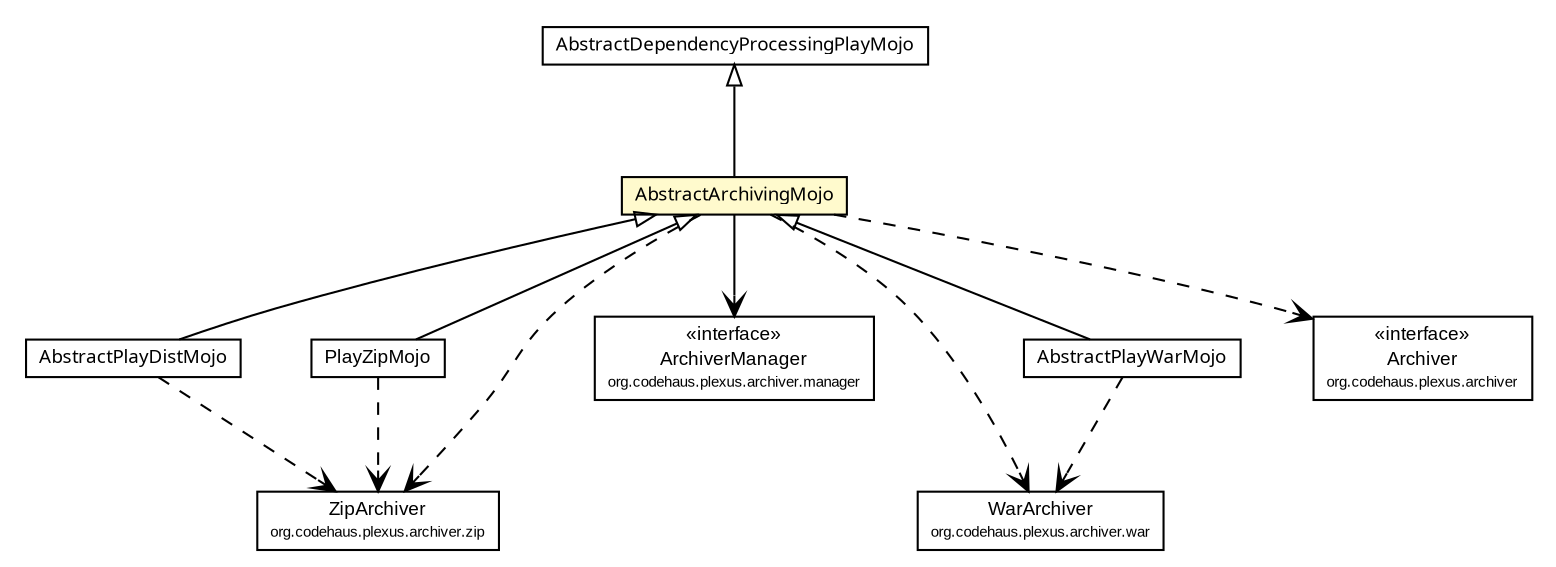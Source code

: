 #!/usr/local/bin/dot
#
# Class diagram 
# Generated by UmlGraph version 4.6 (http://www.spinellis.gr/sw/umlgraph)
#

digraph G {
	edge [fontname="arial",fontsize=10,labelfontname="arial",labelfontsize=10];
	node [fontname="arial",fontsize=10,shape=plaintext];
	// com.google.code.play.PlayZipMojo
	c1197 [label=<<table border="0" cellborder="1" cellspacing="0" cellpadding="2" port="p" href="./PlayZipMojo.html">
		<tr><td><table border="0" cellspacing="0" cellpadding="1">
			<tr><td> PlayZipMojo </td></tr>
		</table></td></tr>
		</table>>, fontname="arial", fontcolor="black", fontsize=9.0];
	// com.google.code.play.AbstractPlayWarMojo
	c1219 [label=<<table border="0" cellborder="1" cellspacing="0" cellpadding="2" port="p" href="./AbstractPlayWarMojo.html">
		<tr><td><table border="0" cellspacing="0" cellpadding="1">
			<tr><td><font face="ariali"> AbstractPlayWarMojo </font></td></tr>
		</table></td></tr>
		</table>>, fontname="arial", fontcolor="black", fontsize=9.0];
	// com.google.code.play.AbstractPlayDistMojo
	c1225 [label=<<table border="0" cellborder="1" cellspacing="0" cellpadding="2" port="p" href="./AbstractPlayDistMojo.html">
		<tr><td><table border="0" cellspacing="0" cellpadding="1">
			<tr><td><font face="ariali"> AbstractPlayDistMojo </font></td></tr>
		</table></td></tr>
		</table>>, fontname="arial", fontcolor="black", fontsize=9.0];
	// com.google.code.play.AbstractDependencyProcessingPlayMojo
	c1226 [label=<<table border="0" cellborder="1" cellspacing="0" cellpadding="2" port="p" href="./AbstractDependencyProcessingPlayMojo.html">
		<tr><td><table border="0" cellspacing="0" cellpadding="1">
			<tr><td><font face="ariali"> AbstractDependencyProcessingPlayMojo </font></td></tr>
		</table></td></tr>
		</table>>, fontname="arial", fontcolor="black", fontsize=9.0];
	// com.google.code.play.AbstractArchivingMojo
	c1227 [label=<<table border="0" cellborder="1" cellspacing="0" cellpadding="2" port="p" bgcolor="lemonChiffon" href="./AbstractArchivingMojo.html">
		<tr><td><table border="0" cellspacing="0" cellpadding="1">
			<tr><td><font face="ariali"> AbstractArchivingMojo </font></td></tr>
		</table></td></tr>
		</table>>, fontname="arial", fontcolor="black", fontsize=9.0];
	//com.google.code.play.PlayZipMojo extends com.google.code.play.AbstractArchivingMojo
	c1227:p -> c1197:p [dir=back,arrowtail=empty];
	//com.google.code.play.AbstractPlayWarMojo extends com.google.code.play.AbstractArchivingMojo
	c1227:p -> c1219:p [dir=back,arrowtail=empty];
	//com.google.code.play.AbstractPlayDistMojo extends com.google.code.play.AbstractArchivingMojo
	c1227:p -> c1225:p [dir=back,arrowtail=empty];
	//com.google.code.play.AbstractArchivingMojo extends com.google.code.play.AbstractDependencyProcessingPlayMojo
	c1226:p -> c1227:p [dir=back,arrowtail=empty];
	// com.google.code.play.AbstractArchivingMojo NAVASSOC org.codehaus.plexus.archiver.manager.ArchiverManager
	c1227:p -> c1230:p [taillabel="", label="", headlabel="", fontname="arial", fontcolor="black", fontsize=10.0, color="black", arrowhead=open];
	// com.google.code.play.PlayZipMojo DEPEND org.codehaus.plexus.archiver.zip.ZipArchiver
	c1197:p -> c1231:p [taillabel="", label="", headlabel="", fontname="arial", fontcolor="black", fontsize=10.0, color="black", arrowhead=open, style=dashed];
	// com.google.code.play.AbstractPlayWarMojo DEPEND org.codehaus.plexus.archiver.war.WarArchiver
	c1219:p -> c1232:p [taillabel="", label="", headlabel="", fontname="arial", fontcolor="black", fontsize=10.0, color="black", arrowhead=open, style=dashed];
	// com.google.code.play.AbstractPlayDistMojo DEPEND org.codehaus.plexus.archiver.zip.ZipArchiver
	c1225:p -> c1231:p [taillabel="", label="", headlabel="", fontname="arial", fontcolor="black", fontsize=10.0, color="black", arrowhead=open, style=dashed];
	// com.google.code.play.AbstractArchivingMojo DEPEND org.codehaus.plexus.archiver.war.WarArchiver
	c1227:p -> c1232:p [taillabel="", label="", headlabel="", fontname="arial", fontcolor="black", fontsize=10.0, color="black", arrowhead=open, style=dashed];
	// com.google.code.play.AbstractArchivingMojo DEPEND org.codehaus.plexus.archiver.Archiver
	c1227:p -> c1233:p [taillabel="", label="", headlabel="", fontname="arial", fontcolor="black", fontsize=10.0, color="black", arrowhead=open, style=dashed];
	// com.google.code.play.AbstractArchivingMojo DEPEND org.codehaus.plexus.archiver.zip.ZipArchiver
	c1227:p -> c1231:p [taillabel="", label="", headlabel="", fontname="arial", fontcolor="black", fontsize=10.0, color="black", arrowhead=open, style=dashed];
	// org.codehaus.plexus.archiver.manager.ArchiverManager
	c1230 [label=<<table border="0" cellborder="1" cellspacing="0" cellpadding="2" port="p" href="http://maven-play-plugin.googlecode.com/svn/apidocs/org/codehaus/plexus/plexus-archiver/2.4.4/org/codehaus/plexus/archiver/manager/ArchiverManager.html">
		<tr><td><table border="0" cellspacing="0" cellpadding="1">
			<tr><td> &laquo;interface&raquo; </td></tr>
			<tr><td> ArchiverManager </td></tr>
			<tr><td><font point-size="7.0"> org.codehaus.plexus.archiver.manager </font></td></tr>
		</table></td></tr>
		</table>>, fontname="arial", fontcolor="black", fontsize=9.0];
	// org.codehaus.plexus.archiver.war.WarArchiver
	c1232 [label=<<table border="0" cellborder="1" cellspacing="0" cellpadding="2" port="p" href="http://maven-play-plugin.googlecode.com/svn/apidocs/org/codehaus/plexus/plexus-archiver/2.4.4/org/codehaus/plexus/archiver/war/WarArchiver.html">
		<tr><td><table border="0" cellspacing="0" cellpadding="1">
			<tr><td> WarArchiver </td></tr>
			<tr><td><font point-size="7.0"> org.codehaus.plexus.archiver.war </font></td></tr>
		</table></td></tr>
		</table>>, fontname="arial", fontcolor="black", fontsize=9.0];
	// org.codehaus.plexus.archiver.Archiver
	c1233 [label=<<table border="0" cellborder="1" cellspacing="0" cellpadding="2" port="p" href="http://maven-play-plugin.googlecode.com/svn/apidocs/org/codehaus/plexus/plexus-archiver/2.4.4/org/codehaus/plexus/archiver/Archiver.html">
		<tr><td><table border="0" cellspacing="0" cellpadding="1">
			<tr><td> &laquo;interface&raquo; </td></tr>
			<tr><td> Archiver </td></tr>
			<tr><td><font point-size="7.0"> org.codehaus.plexus.archiver </font></td></tr>
		</table></td></tr>
		</table>>, fontname="arial", fontcolor="black", fontsize=9.0];
	// org.codehaus.plexus.archiver.zip.ZipArchiver
	c1231 [label=<<table border="0" cellborder="1" cellspacing="0" cellpadding="2" port="p" href="http://maven-play-plugin.googlecode.com/svn/apidocs/org/codehaus/plexus/plexus-archiver/2.4.4/org/codehaus/plexus/archiver/zip/ZipArchiver.html">
		<tr><td><table border="0" cellspacing="0" cellpadding="1">
			<tr><td> ZipArchiver </td></tr>
			<tr><td><font point-size="7.0"> org.codehaus.plexus.archiver.zip </font></td></tr>
		</table></td></tr>
		</table>>, fontname="arial", fontcolor="black", fontsize=9.0];
}


